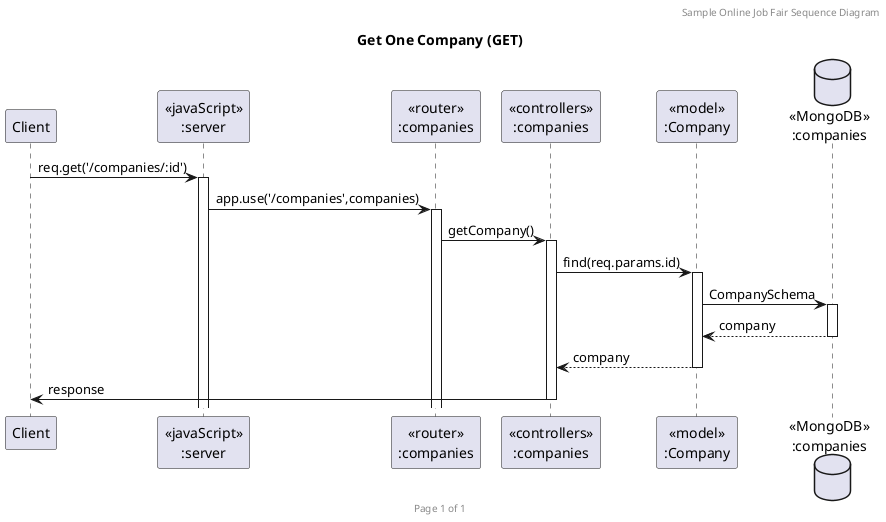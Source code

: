 
@startuml Manage Company (GET)

header Sample Online Job Fair Sequence Diagram
footer Page %page% of %lastpage%
title "Get One Company (GET)"

participant "Client" as client
participant "<<javaScript>>\n:server" as server
participant "<<router>>\n:companies" as routerCompanies
participant "<<controllers>>\n:companies" as controllersCompanies
participant "<<model>>\n:Company" as modelCompany
database "<<MongoDB>>\n:companies" as CompaniesDatabase

client->server ++:req.get('/companies/:id')
server->routerCompanies ++:app.use('/companies',companies)
routerCompanies -> controllersCompanies ++:getCompany()
controllersCompanies -> modelCompany ++:find(req.params.id)
modelCompany -> CompaniesDatabase ++: CompanySchema
CompaniesDatabase --> modelCompany --: company
controllersCompanies <-- modelCompany --: company
controllersCompanies->client --:response



@enduml
